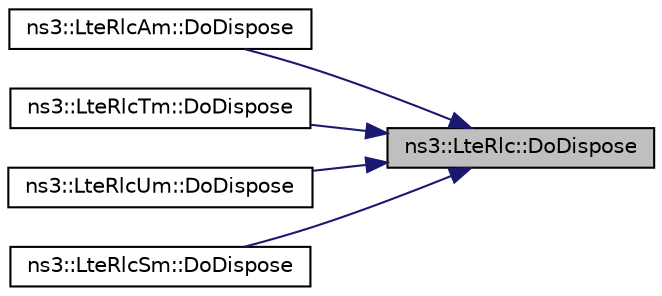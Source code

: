 digraph "ns3::LteRlc::DoDispose"
{
 // LATEX_PDF_SIZE
  edge [fontname="Helvetica",fontsize="10",labelfontname="Helvetica",labelfontsize="10"];
  node [fontname="Helvetica",fontsize="10",shape=record];
  rankdir="RL";
  Node1 [label="ns3::LteRlc::DoDispose",height=0.2,width=0.4,color="black", fillcolor="grey75", style="filled", fontcolor="black",tooltip="Destructor implementation."];
  Node1 -> Node2 [dir="back",color="midnightblue",fontsize="10",style="solid",fontname="Helvetica"];
  Node2 [label="ns3::LteRlcAm::DoDispose",height=0.2,width=0.4,color="black", fillcolor="white", style="filled",URL="$classns3_1_1_lte_rlc_am.html#a4feb3735466918c203800a129554173c",tooltip="Destructor implementation."];
  Node1 -> Node3 [dir="back",color="midnightblue",fontsize="10",style="solid",fontname="Helvetica"];
  Node3 [label="ns3::LteRlcTm::DoDispose",height=0.2,width=0.4,color="black", fillcolor="white", style="filled",URL="$classns3_1_1_lte_rlc_tm.html#a8e64bf6a5291d7a8476ca990fc0611c0",tooltip="Destructor implementation."];
  Node1 -> Node4 [dir="back",color="midnightblue",fontsize="10",style="solid",fontname="Helvetica"];
  Node4 [label="ns3::LteRlcUm::DoDispose",height=0.2,width=0.4,color="black", fillcolor="white", style="filled",URL="$classns3_1_1_lte_rlc_um.html#ab83530e049aa5ff2a3a4dfdbf697d73a",tooltip="Destructor implementation."];
  Node1 -> Node5 [dir="back",color="midnightblue",fontsize="10",style="solid",fontname="Helvetica"];
  Node5 [label="ns3::LteRlcSm::DoDispose",height=0.2,width=0.4,color="black", fillcolor="white", style="filled",URL="$classns3_1_1_lte_rlc_sm.html#a027665e3a3d094950b7cf0b39fb9755f",tooltip="Destructor implementation."];
}

